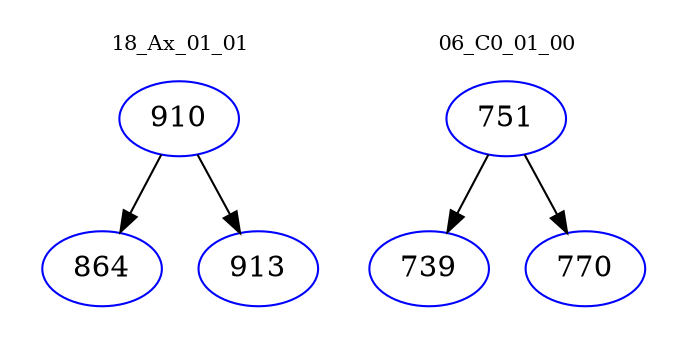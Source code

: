 digraph{
subgraph cluster_0 {
color = white
label = "18_Ax_01_01";
fontsize=10;
T0_910 [label="910", color="blue"]
T0_910 -> T0_864 [color="black"]
T0_864 [label="864", color="blue"]
T0_910 -> T0_913 [color="black"]
T0_913 [label="913", color="blue"]
}
subgraph cluster_1 {
color = white
label = "06_C0_01_00";
fontsize=10;
T1_751 [label="751", color="blue"]
T1_751 -> T1_739 [color="black"]
T1_739 [label="739", color="blue"]
T1_751 -> T1_770 [color="black"]
T1_770 [label="770", color="blue"]
}
}
